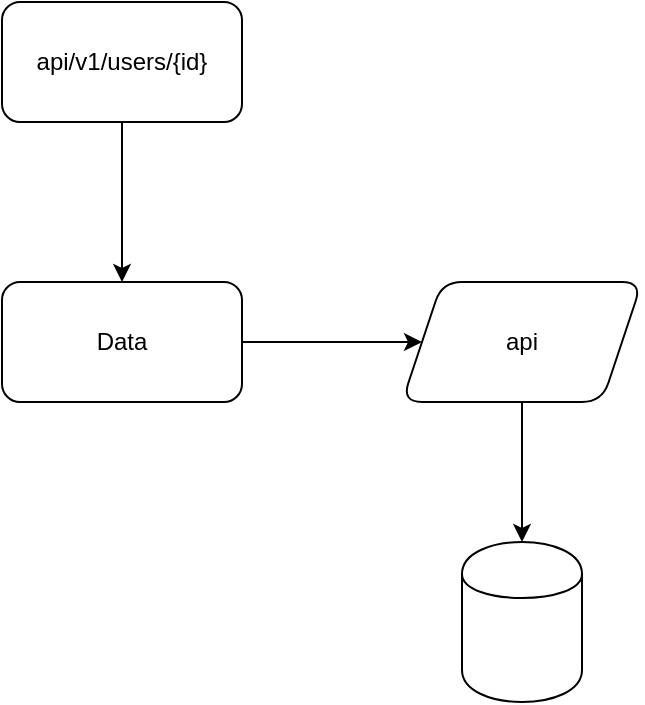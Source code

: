 <mxfile version="15.3.8" type="github"><diagram id="mAtOD4cHsn_haBzEG_IE" name="Page-1"><mxGraphModel dx="786" dy="406" grid="1" gridSize="10" guides="1" tooltips="1" connect="1" arrows="1" fold="1" page="1" pageScale="1" pageWidth="850" pageHeight="1100" math="0" shadow="0"><root><mxCell id="0"/><mxCell id="1" parent="0"/><mxCell id="FmelivBvq6So_ro0f-IP-1" value="" style="edgeStyle=orthogonalEdgeStyle;rounded=0;orthogonalLoop=1;jettySize=auto;html=1;" edge="1" parent="1" source="FmelivBvq6So_ro0f-IP-2" target="FmelivBvq6So_ro0f-IP-4"><mxGeometry relative="1" as="geometry"/></mxCell><object label="api/v1/users/{id}" hedietLinkedDataV1_path="../Foo.ts" id="FmelivBvq6So_ro0f-IP-2"><mxCell style="rounded=1;whiteSpace=wrap;html=1;" vertex="1" parent="1"><mxGeometry x="40" y="40" width="120" height="60" as="geometry"/></mxCell></object><mxCell id="FmelivBvq6So_ro0f-IP-3" value="" style="edgeStyle=orthogonalEdgeStyle;rounded=0;orthogonalLoop=1;jettySize=auto;html=1;" edge="1" parent="1" source="FmelivBvq6So_ro0f-IP-4" target="FmelivBvq6So_ro0f-IP-6"><mxGeometry relative="1" as="geometry"/></mxCell><object label="Data" hedietLinkedDataV1_path="../Foo.ts" id="FmelivBvq6So_ro0f-IP-4"><mxCell style="rounded=1;whiteSpace=wrap;html=1;" vertex="1" parent="1"><mxGeometry x="40" y="180" width="120" height="60" as="geometry"/></mxCell></object><mxCell id="FmelivBvq6So_ro0f-IP-5" value="" style="edgeStyle=orthogonalEdgeStyle;rounded=0;orthogonalLoop=1;jettySize=auto;html=1;" edge="1" parent="1" source="FmelivBvq6So_ro0f-IP-6" target="FmelivBvq6So_ro0f-IP-7"><mxGeometry relative="1" as="geometry"/></mxCell><mxCell id="FmelivBvq6So_ro0f-IP-6" value="api" style="shape=parallelogram;perimeter=parallelogramPerimeter;whiteSpace=wrap;html=1;fixedSize=1;rounded=1;" vertex="1" parent="1"><mxGeometry x="240" y="180" width="120" height="60" as="geometry"/></mxCell><mxCell id="FmelivBvq6So_ro0f-IP-7" value="" style="shape=cylinder;whiteSpace=wrap;html=1;boundedLbl=1;backgroundOutline=1;rounded=1;" vertex="1" parent="1"><mxGeometry x="270" y="310" width="60" height="80" as="geometry"/></mxCell></root></mxGraphModel></diagram></mxfile>
